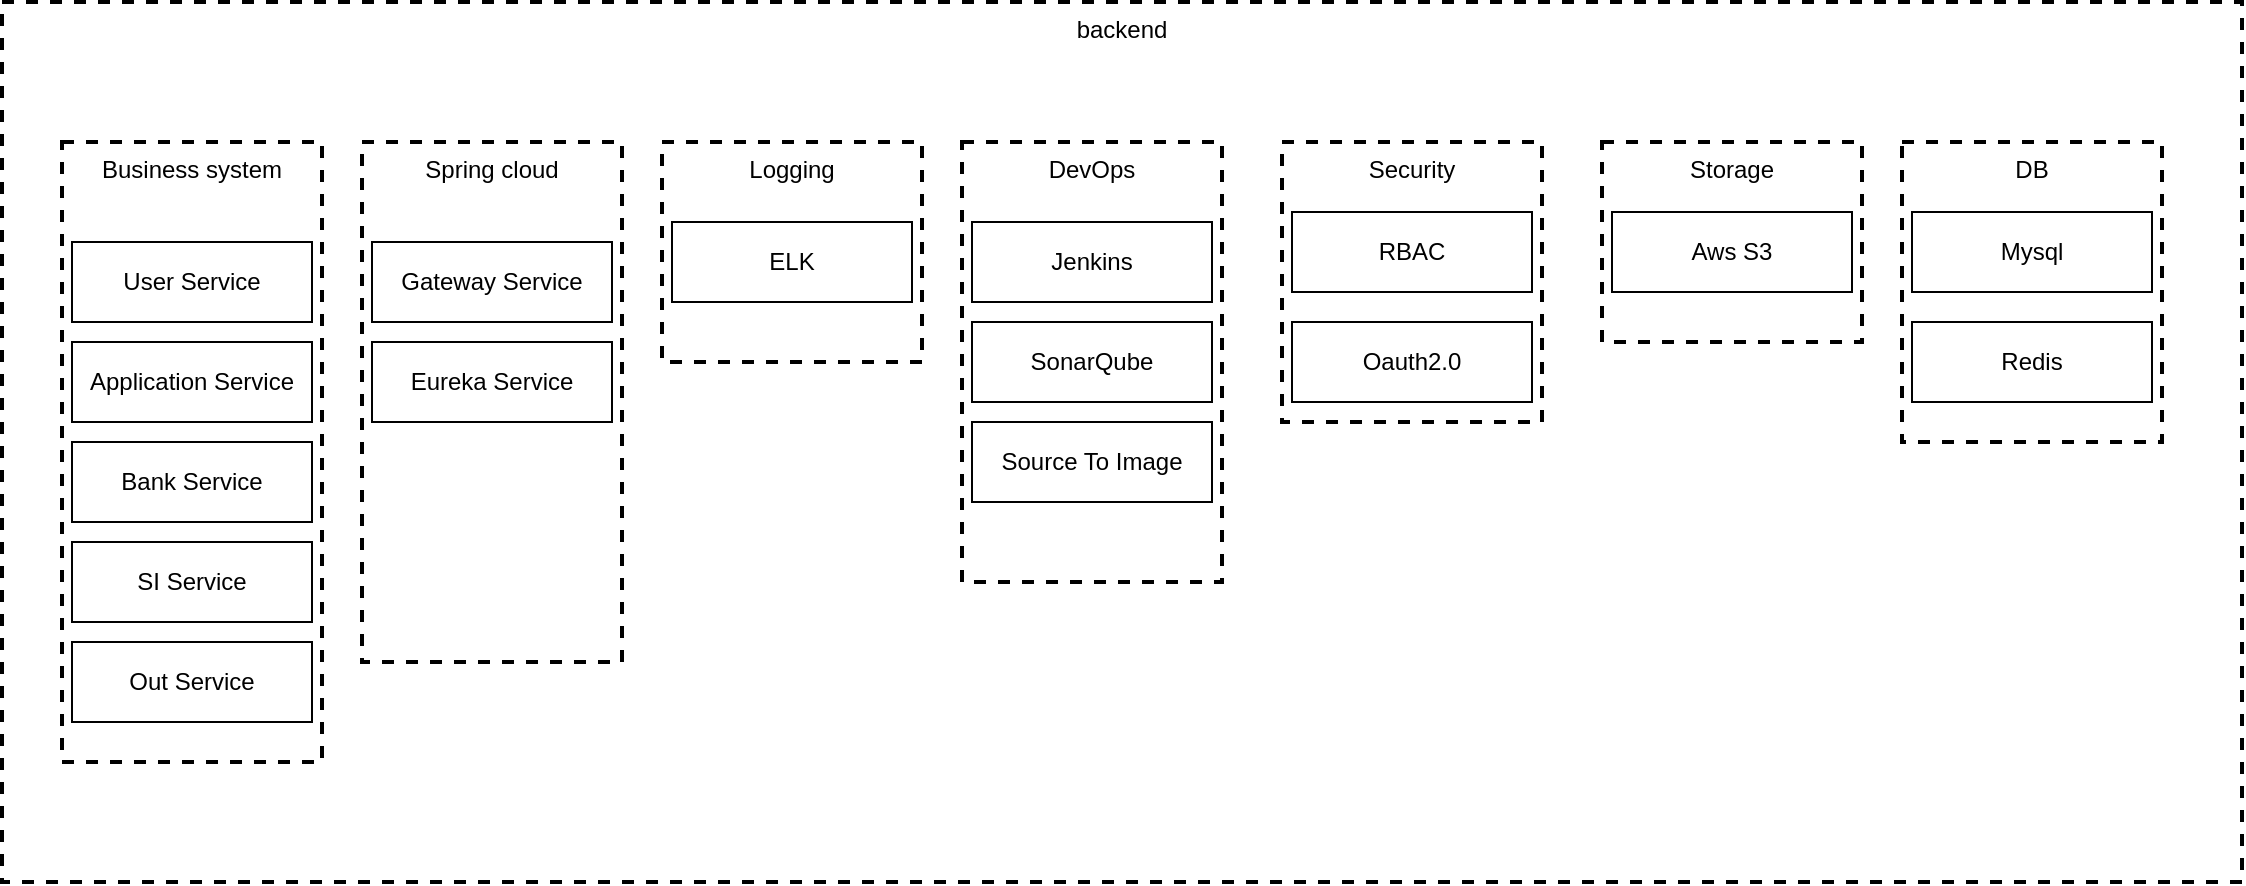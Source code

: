 <mxfile version="20.4.0" type="github">
  <diagram id="OInQUNuNO3AYRQuPPQoJ" name="第 1 页">
    <mxGraphModel dx="2062" dy="1122" grid="1" gridSize="10" guides="1" tooltips="1" connect="1" arrows="1" fold="1" page="1" pageScale="1" pageWidth="1100" pageHeight="850" math="0" shadow="0">
      <root>
        <mxCell id="0" />
        <mxCell id="1" parent="0" />
        <mxCell id="c69Hro142BYg-FE61Mr1-2" value="&lt;span style=&quot;font-weight: 400;&quot;&gt;backend&lt;/span&gt;" style="rounded=0;whiteSpace=wrap;html=1;dashed=1;strokeWidth=2;fillColor=none;verticalAlign=top;fontStyle=1" vertex="1" parent="1">
          <mxGeometry x="90" y="40" width="1120" height="440" as="geometry" />
        </mxCell>
        <mxCell id="c69Hro142BYg-FE61Mr1-3" value="&lt;div&gt;&lt;span style=&quot;font-weight: 400;&quot;&gt;Business system&lt;/span&gt;&lt;/div&gt;" style="rounded=0;whiteSpace=wrap;html=1;dashed=1;strokeWidth=2;fillColor=none;verticalAlign=top;fontStyle=1" vertex="1" parent="1">
          <mxGeometry x="120" y="110" width="130" height="310" as="geometry" />
        </mxCell>
        <mxCell id="c69Hro142BYg-FE61Mr1-4" value="User Service" style="rounded=0;whiteSpace=wrap;html=1;fillColor=none;" vertex="1" parent="1">
          <mxGeometry x="125" y="160" width="120" height="40" as="geometry" />
        </mxCell>
        <mxCell id="c69Hro142BYg-FE61Mr1-5" value="Application Service" style="rounded=0;whiteSpace=wrap;html=1;fillColor=none;" vertex="1" parent="1">
          <mxGeometry x="125" y="210" width="120" height="40" as="geometry" />
        </mxCell>
        <mxCell id="c69Hro142BYg-FE61Mr1-6" value="Bank Service" style="rounded=0;whiteSpace=wrap;html=1;fillColor=none;" vertex="1" parent="1">
          <mxGeometry x="125" y="260" width="120" height="40" as="geometry" />
        </mxCell>
        <mxCell id="c69Hro142BYg-FE61Mr1-7" value="SI Service" style="rounded=0;whiteSpace=wrap;html=1;fillColor=none;" vertex="1" parent="1">
          <mxGeometry x="125" y="310" width="120" height="40" as="geometry" />
        </mxCell>
        <mxCell id="c69Hro142BYg-FE61Mr1-8" value="Out&amp;nbsp;Service" style="rounded=0;whiteSpace=wrap;html=1;fillColor=none;" vertex="1" parent="1">
          <mxGeometry x="125" y="360" width="120" height="40" as="geometry" />
        </mxCell>
        <mxCell id="c69Hro142BYg-FE61Mr1-9" value="&lt;div&gt;&lt;span style=&quot;font-weight: 400;&quot;&gt;Spring cloud&lt;/span&gt;&lt;/div&gt;" style="rounded=0;whiteSpace=wrap;html=1;dashed=1;strokeWidth=2;fillColor=none;verticalAlign=top;fontStyle=1" vertex="1" parent="1">
          <mxGeometry x="270" y="110" width="130" height="260" as="geometry" />
        </mxCell>
        <mxCell id="c69Hro142BYg-FE61Mr1-10" value="Gateway Service" style="rounded=0;whiteSpace=wrap;html=1;fillColor=none;" vertex="1" parent="1">
          <mxGeometry x="275" y="160" width="120" height="40" as="geometry" />
        </mxCell>
        <mxCell id="c69Hro142BYg-FE61Mr1-11" value="Eureka Service" style="rounded=0;whiteSpace=wrap;html=1;fillColor=none;" vertex="1" parent="1">
          <mxGeometry x="275" y="210" width="120" height="40" as="geometry" />
        </mxCell>
        <mxCell id="c69Hro142BYg-FE61Mr1-13" value="&lt;div&gt;&lt;span style=&quot;font-weight: 400;&quot;&gt;Logging&lt;/span&gt;&lt;/div&gt;" style="rounded=0;whiteSpace=wrap;html=1;dashed=1;strokeWidth=2;fillColor=none;verticalAlign=top;fontStyle=1" vertex="1" parent="1">
          <mxGeometry x="420" y="110" width="130" height="110" as="geometry" />
        </mxCell>
        <mxCell id="c69Hro142BYg-FE61Mr1-14" value="ELK" style="rounded=0;whiteSpace=wrap;html=1;fillColor=none;" vertex="1" parent="1">
          <mxGeometry x="425" y="150" width="120" height="40" as="geometry" />
        </mxCell>
        <mxCell id="c69Hro142BYg-FE61Mr1-16" value="&lt;div&gt;&lt;span style=&quot;font-weight: 400;&quot;&gt;DevOps&lt;/span&gt;&lt;/div&gt;" style="rounded=0;whiteSpace=wrap;html=1;dashed=1;strokeWidth=2;fillColor=none;verticalAlign=top;fontStyle=1" vertex="1" parent="1">
          <mxGeometry x="570" y="110" width="130" height="220" as="geometry" />
        </mxCell>
        <mxCell id="c69Hro142BYg-FE61Mr1-17" value="Jenkins" style="rounded=0;whiteSpace=wrap;html=1;fillColor=none;" vertex="1" parent="1">
          <mxGeometry x="575" y="150" width="120" height="40" as="geometry" />
        </mxCell>
        <mxCell id="c69Hro142BYg-FE61Mr1-18" value="SonarQube" style="rounded=0;whiteSpace=wrap;html=1;fillColor=none;" vertex="1" parent="1">
          <mxGeometry x="575" y="200" width="120" height="40" as="geometry" />
        </mxCell>
        <mxCell id="c69Hro142BYg-FE61Mr1-19" value="Source To Image" style="rounded=0;whiteSpace=wrap;html=1;fillColor=none;" vertex="1" parent="1">
          <mxGeometry x="575" y="250" width="120" height="40" as="geometry" />
        </mxCell>
        <mxCell id="c69Hro142BYg-FE61Mr1-23" value="&lt;div&gt;&lt;span style=&quot;font-weight: 400;&quot;&gt;Security&lt;/span&gt;&lt;/div&gt;" style="rounded=0;whiteSpace=wrap;html=1;dashed=1;strokeWidth=2;fillColor=none;verticalAlign=top;fontStyle=1" vertex="1" parent="1">
          <mxGeometry x="730" y="110" width="130" height="140" as="geometry" />
        </mxCell>
        <mxCell id="c69Hro142BYg-FE61Mr1-24" value="RBAC" style="rounded=0;whiteSpace=wrap;html=1;fillColor=none;" vertex="1" parent="1">
          <mxGeometry x="735" y="145" width="120" height="40" as="geometry" />
        </mxCell>
        <mxCell id="c69Hro142BYg-FE61Mr1-25" value="Oauth2.0" style="rounded=0;whiteSpace=wrap;html=1;fillColor=none;" vertex="1" parent="1">
          <mxGeometry x="735" y="200" width="120" height="40" as="geometry" />
        </mxCell>
        <mxCell id="c69Hro142BYg-FE61Mr1-26" value="&lt;div&gt;&lt;span style=&quot;font-weight: 400;&quot;&gt;Storage&lt;/span&gt;&lt;/div&gt;" style="rounded=0;whiteSpace=wrap;html=1;dashed=1;strokeWidth=2;fillColor=none;verticalAlign=top;fontStyle=1" vertex="1" parent="1">
          <mxGeometry x="890" y="110" width="130" height="100" as="geometry" />
        </mxCell>
        <mxCell id="c69Hro142BYg-FE61Mr1-27" value="Aws S3" style="rounded=0;whiteSpace=wrap;html=1;fillColor=none;" vertex="1" parent="1">
          <mxGeometry x="895" y="145" width="120" height="40" as="geometry" />
        </mxCell>
        <mxCell id="c69Hro142BYg-FE61Mr1-28" value="&lt;div&gt;&lt;span style=&quot;font-weight: 400;&quot;&gt;DB&lt;/span&gt;&lt;/div&gt;" style="rounded=0;whiteSpace=wrap;html=1;dashed=1;strokeWidth=2;fillColor=none;verticalAlign=top;fontStyle=1" vertex="1" parent="1">
          <mxGeometry x="1040" y="110" width="130" height="150" as="geometry" />
        </mxCell>
        <mxCell id="c69Hro142BYg-FE61Mr1-29" value="Mysql" style="rounded=0;whiteSpace=wrap;html=1;fillColor=none;" vertex="1" parent="1">
          <mxGeometry x="1045" y="145" width="120" height="40" as="geometry" />
        </mxCell>
        <mxCell id="c69Hro142BYg-FE61Mr1-30" value="Redis" style="rounded=0;whiteSpace=wrap;html=1;fillColor=none;" vertex="1" parent="1">
          <mxGeometry x="1045" y="200" width="120" height="40" as="geometry" />
        </mxCell>
      </root>
    </mxGraphModel>
  </diagram>
</mxfile>
